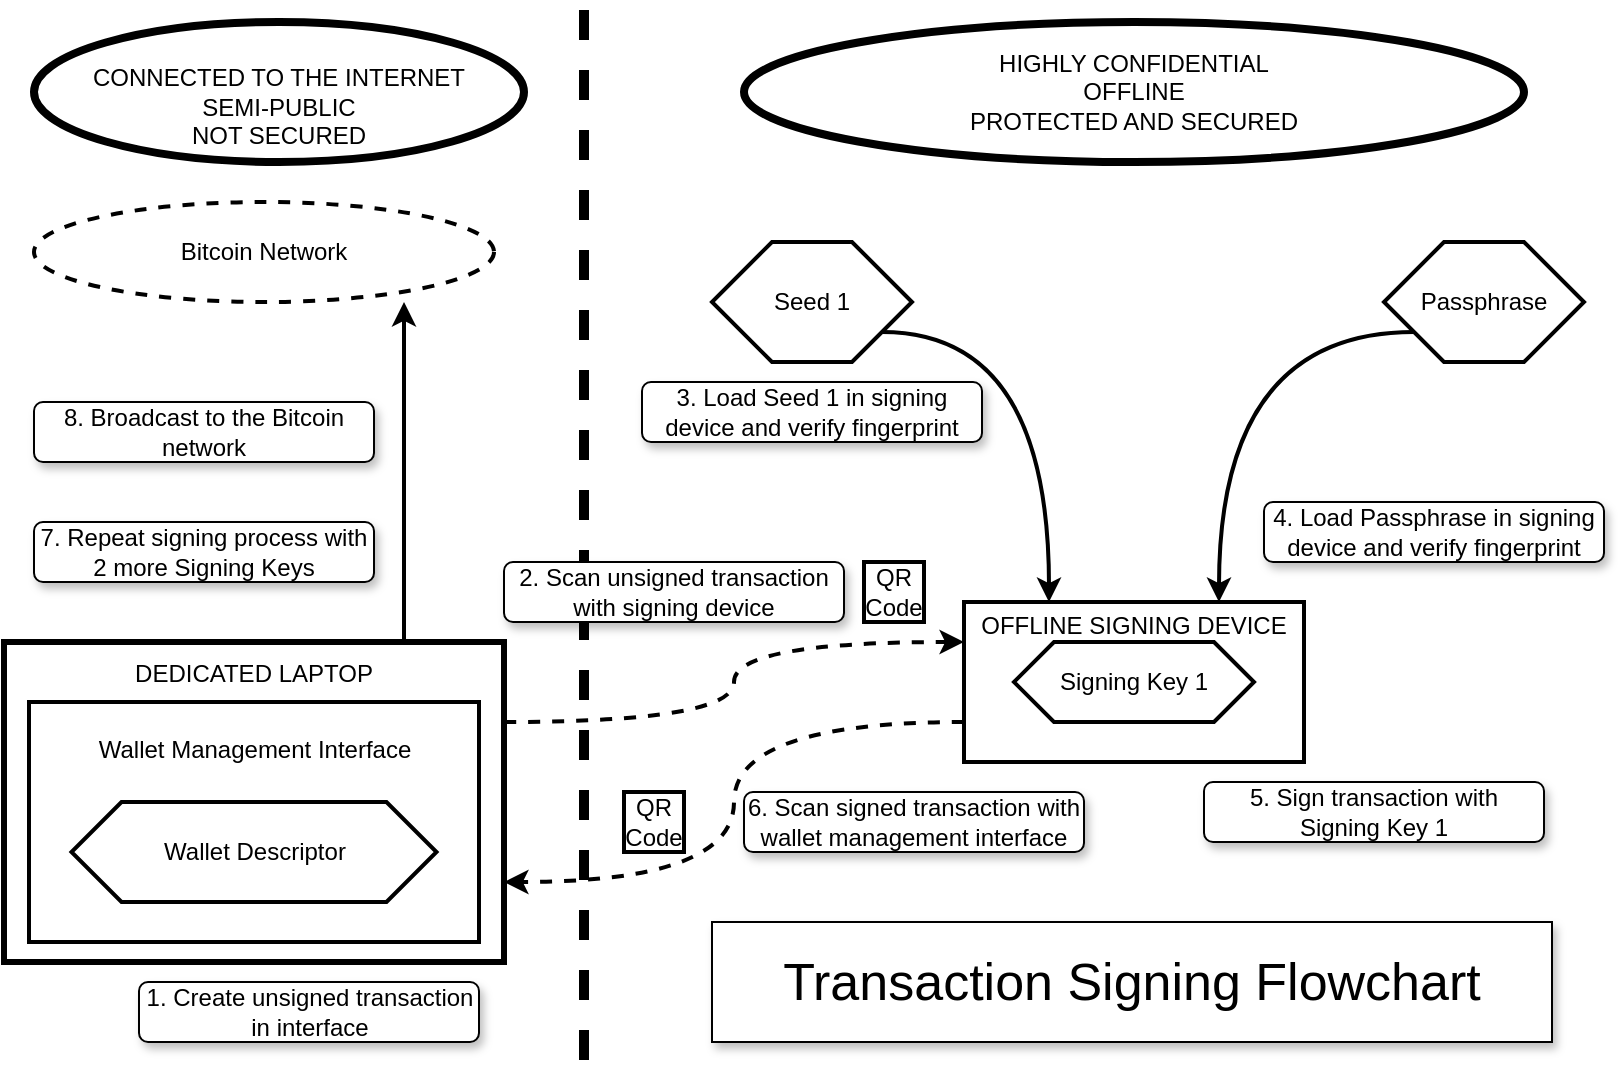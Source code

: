 <mxfile version="24.2.5" type="device">
  <diagram name="Page-1" id="pHIoX4Pr41k-JlJWxqKe">
    <mxGraphModel dx="1374" dy="963" grid="1" gridSize="10" guides="1" tooltips="1" connect="1" arrows="1" fold="1" page="1" pageScale="1" pageWidth="850" pageHeight="550" math="0" shadow="0">
      <root>
        <mxCell id="0" />
        <mxCell id="1" parent="0" />
        <mxCell id="JXr7TcBqqzD6chYpkvme-1" value="" style="endArrow=none;dashed=1;html=1;rounded=0;strokeWidth=5;" parent="1" edge="1">
          <mxGeometry width="50" height="50" relative="1" as="geometry">
            <mxPoint x="330" y="539" as="sourcePoint" />
            <mxPoint x="330" y="12" as="targetPoint" />
          </mxGeometry>
        </mxCell>
        <mxCell id="JXr7TcBqqzD6chYpkvme-48" style="edgeStyle=orthogonalEdgeStyle;rounded=0;orthogonalLoop=1;jettySize=auto;html=1;exitX=0.75;exitY=0;exitDx=0;exitDy=0;entryX=0.75;entryY=1;entryDx=0;entryDy=0;strokeWidth=2;" parent="1" edge="1">
          <mxGeometry relative="1" as="geometry">
            <mxPoint x="240" y="330" as="sourcePoint" />
            <mxPoint x="240" y="160" as="targetPoint" />
          </mxGeometry>
        </mxCell>
        <mxCell id="mLd_kFoYuri8fuSXVL6U-20" style="edgeStyle=orthogonalEdgeStyle;rounded=0;orthogonalLoop=1;jettySize=auto;html=1;exitX=1;exitY=0.25;exitDx=0;exitDy=0;entryX=0;entryY=0.25;entryDx=0;entryDy=0;curved=1;dashed=1;strokeWidth=2;" parent="1" source="JXr7TcBqqzD6chYpkvme-2" target="JXr7TcBqqzD6chYpkvme-29" edge="1">
          <mxGeometry relative="1" as="geometry" />
        </mxCell>
        <mxCell id="JXr7TcBqqzD6chYpkvme-2" value="&lt;div&gt;DEDICATED LAPTOP&lt;/div&gt;&lt;div&gt;&lt;br&gt;&lt;br&gt;&lt;br&gt;&lt;br&gt;&lt;br&gt;&lt;br&gt;&lt;br&gt;&lt;br&gt;&lt;br&gt;&lt;/div&gt;" style="rounded=0;whiteSpace=wrap;html=1;strokeWidth=3;" parent="1" vertex="1">
          <mxGeometry x="40" y="330" width="250" height="160" as="geometry" />
        </mxCell>
        <mxCell id="JXr7TcBqqzD6chYpkvme-7" value="&lt;br&gt;CONNECTED TO THE INTERNET&lt;br&gt;SEMI-PUBLIC&lt;br style=&quot;border-color: var(--border-color);&quot;&gt;NOT SECURED" style="strokeWidth=4;html=1;shape=mxgraph.flowchart.start_1;whiteSpace=wrap;" parent="1" vertex="1">
          <mxGeometry x="55" y="20" width="245" height="70" as="geometry" />
        </mxCell>
        <mxCell id="mLd_kFoYuri8fuSXVL6U-15" style="edgeStyle=orthogonalEdgeStyle;rounded=0;orthogonalLoop=1;jettySize=auto;html=1;exitX=0;exitY=0;exitDx=15;exitDy=45;exitPerimeter=0;entryX=0.75;entryY=0;entryDx=0;entryDy=0;curved=1;strokeWidth=2;" parent="1" source="JXr7TcBqqzD6chYpkvme-21" target="JXr7TcBqqzD6chYpkvme-29" edge="1">
          <mxGeometry relative="1" as="geometry" />
        </mxCell>
        <mxCell id="JXr7TcBqqzD6chYpkvme-21" value="Passphrase" style="whiteSpace=wrap;html=1;shape=mxgraph.basic.octagon2;align=center;verticalAlign=middle;dx=15;strokeWidth=2;" parent="1" vertex="1">
          <mxGeometry x="730" y="130" width="100" height="60" as="geometry" />
        </mxCell>
        <mxCell id="mLd_kFoYuri8fuSXVL6U-19" style="edgeStyle=orthogonalEdgeStyle;rounded=0;orthogonalLoop=1;jettySize=auto;html=1;exitX=0;exitY=0.75;exitDx=0;exitDy=0;entryX=1;entryY=0.75;entryDx=0;entryDy=0;curved=1;dashed=1;strokeWidth=2;" parent="1" source="JXr7TcBqqzD6chYpkvme-29" target="JXr7TcBqqzD6chYpkvme-2" edge="1">
          <mxGeometry relative="1" as="geometry" />
        </mxCell>
        <mxCell id="JXr7TcBqqzD6chYpkvme-29" value="OFFLINE SIGNING DEVICE&lt;br&gt;&lt;div&gt;&lt;br&gt;&lt;/div&gt;&lt;div&gt;&lt;br&gt;&lt;/div&gt;&lt;div&gt;&lt;br&gt;&lt;/div&gt;&lt;div&gt;&lt;br&gt;&lt;/div&gt;" style="rounded=0;whiteSpace=wrap;html=1;strokeWidth=2;" parent="1" vertex="1">
          <mxGeometry x="520" y="310" width="170" height="80" as="geometry" />
        </mxCell>
        <mxCell id="JXr7TcBqqzD6chYpkvme-30" value="HIGHLY CONFIDENTIAL&lt;div&gt;OFFLINE&lt;br&gt;PROTECTED AND SECURED&lt;/div&gt;" style="strokeWidth=4;html=1;shape=mxgraph.flowchart.start_1;whiteSpace=wrap;" parent="1" vertex="1">
          <mxGeometry x="410" y="20" width="390" height="70" as="geometry" />
        </mxCell>
        <mxCell id="JXr7TcBqqzD6chYpkvme-47" value="&lt;div&gt;Wallet Management Interface&lt;br&gt;&lt;br&gt;&lt;br&gt;&lt;br&gt;&lt;br&gt;&lt;br&gt;&lt;/div&gt;" style="rounded=0;whiteSpace=wrap;html=1;strokeWidth=2;" parent="1" vertex="1">
          <mxGeometry x="52.5" y="360" width="225" height="120" as="geometry" />
        </mxCell>
        <mxCell id="JXr7TcBqqzD6chYpkvme-4" value="Wallet Descriptor" style="whiteSpace=wrap;html=1;shape=mxgraph.basic.octagon2;align=center;verticalAlign=middle;dx=15;strokeWidth=2;" parent="1" vertex="1">
          <mxGeometry x="73.75" y="410" width="182.5" height="50" as="geometry" />
        </mxCell>
        <mxCell id="mLd_kFoYuri8fuSXVL6U-2" value="Bitcoin Network" style="ellipse;whiteSpace=wrap;html=1;dashed=1;strokeWidth=2;" parent="1" vertex="1">
          <mxGeometry x="55" y="110" width="230" height="50" as="geometry" />
        </mxCell>
        <mxCell id="mLd_kFoYuri8fuSXVL6U-4" value="Signing Key 1" style="shape=hexagon;perimeter=hexagonPerimeter2;whiteSpace=wrap;html=1;fixedSize=1;strokeWidth=2;" parent="1" vertex="1">
          <mxGeometry x="545" y="330" width="120" height="40" as="geometry" />
        </mxCell>
        <mxCell id="mLd_kFoYuri8fuSXVL6U-14" style="edgeStyle=orthogonalEdgeStyle;rounded=0;orthogonalLoop=1;jettySize=auto;html=1;exitX=0;exitY=0;exitDx=85;exitDy=45;exitPerimeter=0;entryX=0.25;entryY=0;entryDx=0;entryDy=0;curved=1;strokeWidth=2;" parent="1" source="mLd_kFoYuri8fuSXVL6U-5" target="JXr7TcBqqzD6chYpkvme-29" edge="1">
          <mxGeometry relative="1" as="geometry" />
        </mxCell>
        <mxCell id="mLd_kFoYuri8fuSXVL6U-5" value="Seed 1" style="whiteSpace=wrap;html=1;shape=mxgraph.basic.octagon2;align=center;verticalAlign=middle;dx=15;strokeWidth=2;" parent="1" vertex="1">
          <mxGeometry x="394" y="130" width="100" height="60" as="geometry" />
        </mxCell>
        <mxCell id="mLd_kFoYuri8fuSXVL6U-8" value="2. Scan unsigned transaction with signing device" style="rounded=1;whiteSpace=wrap;html=1;shadow=1;glass=0;" parent="1" vertex="1">
          <mxGeometry x="290" y="290" width="170" height="30" as="geometry" />
        </mxCell>
        <mxCell id="mLd_kFoYuri8fuSXVL6U-11" value="QR Code" style="whiteSpace=wrap;html=1;aspect=fixed;strokeWidth=2;" parent="1" vertex="1">
          <mxGeometry x="470" y="290" width="30" height="30" as="geometry" />
        </mxCell>
        <mxCell id="mLd_kFoYuri8fuSXVL6U-12" value="1. Create unsigned transaction in interface" style="rounded=1;whiteSpace=wrap;html=1;shadow=1;glass=0;" parent="1" vertex="1">
          <mxGeometry x="107.5" y="500" width="170" height="30" as="geometry" />
        </mxCell>
        <mxCell id="mLd_kFoYuri8fuSXVL6U-13" value="3. Load Seed 1 in signing device and verify fingerprint" style="rounded=1;whiteSpace=wrap;html=1;shadow=1;glass=0;" parent="1" vertex="1">
          <mxGeometry x="359" y="200" width="170" height="30" as="geometry" />
        </mxCell>
        <mxCell id="mLd_kFoYuri8fuSXVL6U-16" value="4. Load Passphrase in signing device and verify fingerprint" style="rounded=1;whiteSpace=wrap;html=1;shadow=1;glass=0;" parent="1" vertex="1">
          <mxGeometry x="670" y="260" width="170" height="30" as="geometry" />
        </mxCell>
        <mxCell id="mLd_kFoYuri8fuSXVL6U-17" value="5. Sign transaction with &lt;br&gt;Signing Key 1" style="rounded=1;whiteSpace=wrap;html=1;shadow=1;glass=0;" parent="1" vertex="1">
          <mxGeometry x="640" y="400" width="170" height="30" as="geometry" />
        </mxCell>
        <mxCell id="mLd_kFoYuri8fuSXVL6U-18" value="6. Scan signed transaction with wallet management interface" style="rounded=1;whiteSpace=wrap;html=1;shadow=1;glass=0;" parent="1" vertex="1">
          <mxGeometry x="410" y="405" width="170" height="30" as="geometry" />
        </mxCell>
        <mxCell id="mLd_kFoYuri8fuSXVL6U-22" value="QR Code" style="whiteSpace=wrap;html=1;aspect=fixed;strokeWidth=2;" parent="1" vertex="1">
          <mxGeometry x="350" y="405" width="30" height="30" as="geometry" />
        </mxCell>
        <mxCell id="mLd_kFoYuri8fuSXVL6U-24" value="7. Repeat signing process with 2 more Signing Keys" style="rounded=1;whiteSpace=wrap;html=1;shadow=1;glass=0;" parent="1" vertex="1">
          <mxGeometry x="55" y="270" width="170" height="30" as="geometry" />
        </mxCell>
        <mxCell id="mLd_kFoYuri8fuSXVL6U-25" value="8. Broadcast to the Bitcoin network" style="rounded=1;whiteSpace=wrap;html=1;shadow=1;glass=0;" parent="1" vertex="1">
          <mxGeometry x="55" y="210" width="170" height="30" as="geometry" />
        </mxCell>
        <mxCell id="hJK2CSw2ebI8xwMlOhcb-2" value="&lt;font style=&quot;font-size: 26px;&quot;&gt;Transaction Signing Flowchart&lt;/font&gt;" style="rounded=0;whiteSpace=wrap;html=1;shadow=1;" vertex="1" parent="1">
          <mxGeometry x="394" y="470" width="420" height="60" as="geometry" />
        </mxCell>
      </root>
    </mxGraphModel>
  </diagram>
</mxfile>
